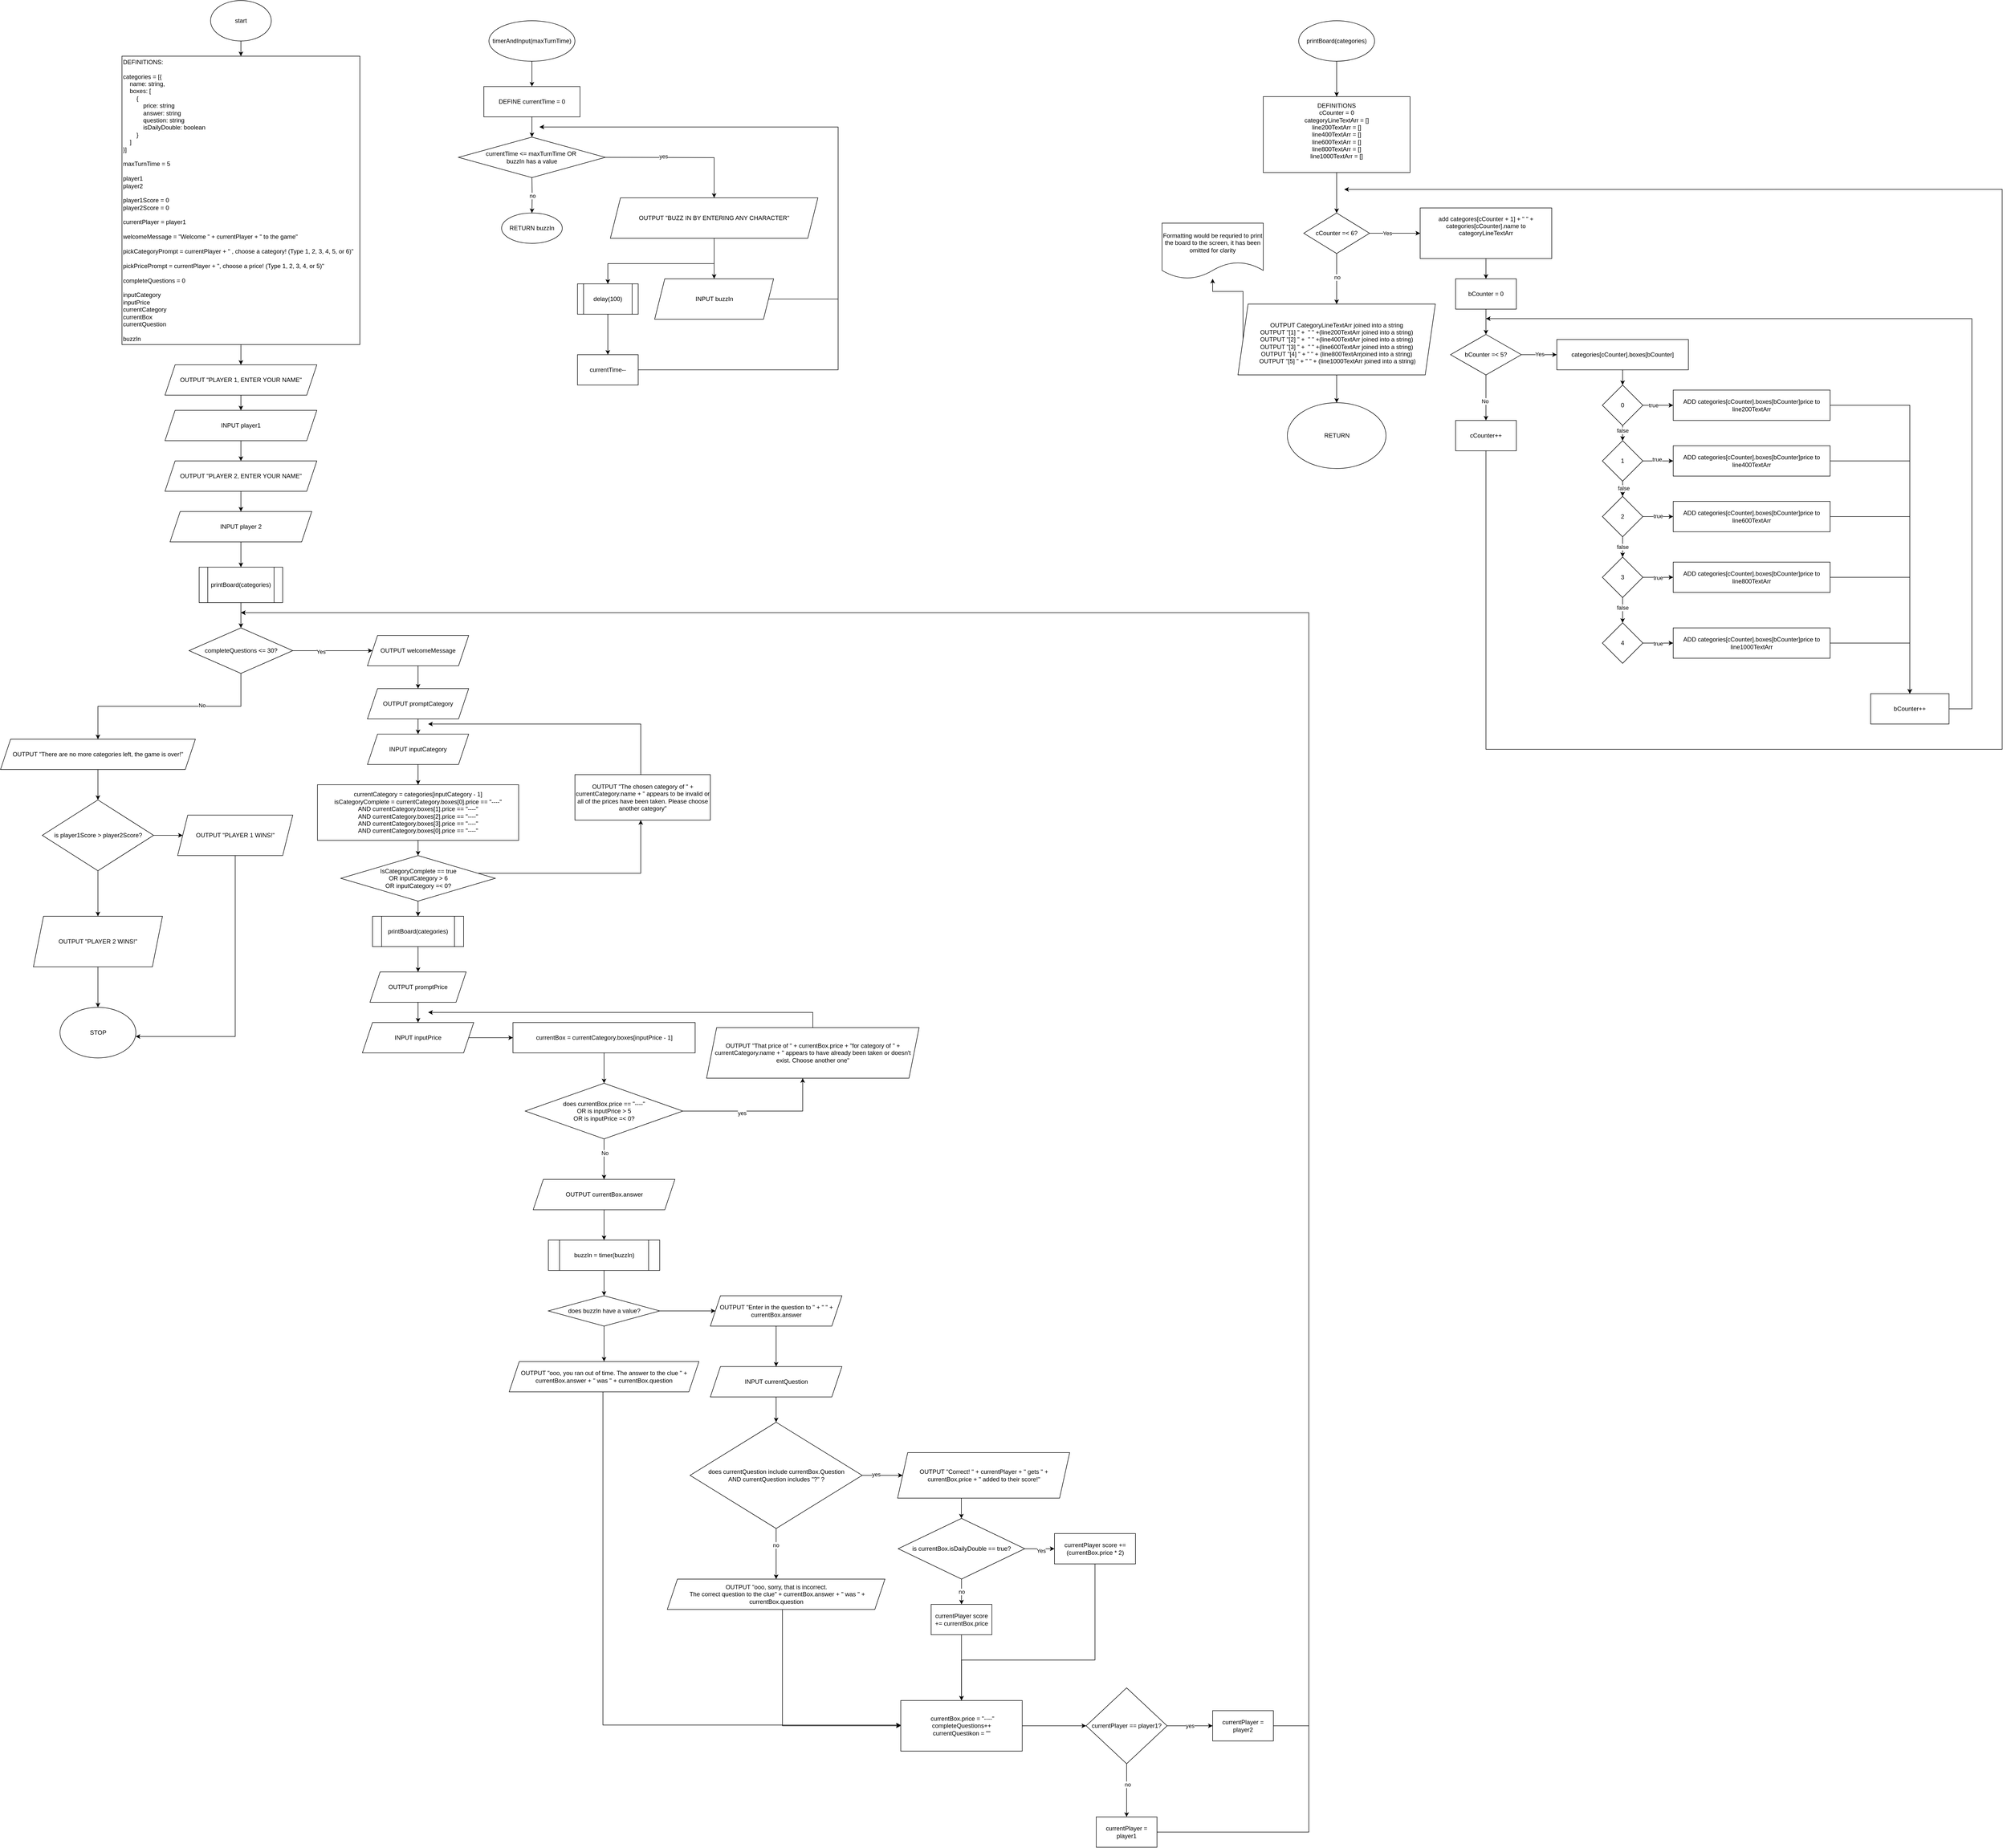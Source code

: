 <mxfile version="24.7.8">
  <diagram name="Page-1" id="vMIPszAgs4iVlVk5yPud">
    <mxGraphModel dx="5797" dy="2440" grid="1" gridSize="10" guides="1" tooltips="1" connect="1" arrows="1" fold="1" page="1" pageScale="1" pageWidth="850" pageHeight="1100" math="0" shadow="0">
      <root>
        <mxCell id="0" />
        <mxCell id="1" parent="0" />
        <mxCell id="jgyHC4hDY_FgKOEr4l8g-321" style="edgeStyle=orthogonalEdgeStyle;rounded=0;orthogonalLoop=1;jettySize=auto;html=1;entryX=0.5;entryY=0;entryDx=0;entryDy=0;" edge="1" parent="1" source="jgyHC4hDY_FgKOEr4l8g-2" target="jgyHC4hDY_FgKOEr4l8g-4">
          <mxGeometry relative="1" as="geometry" />
        </mxCell>
        <mxCell id="jgyHC4hDY_FgKOEr4l8g-2" value="start" style="ellipse;whiteSpace=wrap;html=1;" vertex="1" parent="1">
          <mxGeometry x="-680" y="10" width="120" height="80" as="geometry" />
        </mxCell>
        <mxCell id="jgyHC4hDY_FgKOEr4l8g-320" style="edgeStyle=orthogonalEdgeStyle;rounded=0;orthogonalLoop=1;jettySize=auto;html=1;" edge="1" parent="1" source="jgyHC4hDY_FgKOEr4l8g-4" target="jgyHC4hDY_FgKOEr4l8g-146">
          <mxGeometry relative="1" as="geometry" />
        </mxCell>
        <mxCell id="jgyHC4hDY_FgKOEr4l8g-4" value="&lt;div&gt;DEFINITIONS:&lt;/div&gt;&lt;div&gt;&lt;br&gt;&lt;/div&gt;&lt;div&gt;categories = [{&lt;/div&gt;&lt;div&gt;&amp;nbsp; &amp;nbsp; name: string,&lt;/div&gt;&lt;div&gt;&amp;nbsp; &amp;nbsp; boxes: [&lt;/div&gt;&lt;div&gt;&amp;nbsp; &amp;nbsp; &amp;nbsp; &amp;nbsp; {&lt;/div&gt;&lt;div&gt;&amp;nbsp; &amp;nbsp; &amp;nbsp; &amp;nbsp; &amp;nbsp; &amp;nbsp; price: string&lt;/div&gt;&lt;div&gt;&amp;nbsp; &amp;nbsp; &amp;nbsp; &amp;nbsp; &amp;nbsp; &amp;nbsp; answer: string&lt;/div&gt;&lt;div&gt;&amp;nbsp; &amp;nbsp; &amp;nbsp; &amp;nbsp; &amp;nbsp; &amp;nbsp; question: string&lt;/div&gt;&lt;div&gt;&lt;span style=&quot;white-space: pre;&quot;&gt;&#x9;&amp;nbsp;&lt;/span&gt;&amp;nbsp; &amp;nbsp;isDailyDouble: boolean&lt;br&gt;&lt;/div&gt;&lt;div&gt;&amp;nbsp; &amp;nbsp; &amp;nbsp; &amp;nbsp; }&lt;/div&gt;&lt;div&gt;&amp;nbsp; &amp;nbsp; ]&lt;/div&gt;&lt;div&gt;}]&lt;/div&gt;&lt;div&gt;&lt;br&gt;&lt;/div&gt;&lt;div&gt;maxTurnTime = 5&lt;/div&gt;&lt;div&gt;&lt;br&gt;&lt;/div&gt;&lt;div&gt;player1&lt;/div&gt;&lt;div&gt;player2&lt;/div&gt;&lt;div&gt;&lt;br&gt;&lt;/div&gt;&lt;div&gt;player1Score = 0&lt;/div&gt;&lt;div&gt;player2Score = 0&lt;/div&gt;&lt;div&gt;&lt;br&gt;&lt;/div&gt;&lt;div&gt;currentPlayer = player1&lt;/div&gt;&lt;div&gt;&lt;br&gt;&lt;/div&gt;&lt;div&gt;welcomeMessage = &quot;Welcome &quot; + currentPlayer + &quot; to the game&quot;&amp;nbsp;&amp;nbsp;&lt;/div&gt;&lt;div&gt;&lt;br&gt;&lt;/div&gt;&lt;div style=&quot;&quot;&gt;pickCategoryPrompt = currentPlayer + &quot; , choose a category! (Type 1, 2, 3, 4, 5, or 6)&quot;&lt;/div&gt;&lt;div style=&quot;&quot;&gt;&lt;br&gt;&lt;/div&gt;&lt;div style=&quot;&quot;&gt;pickPricePrompt = currentPlayer + &quot;, choose a price! (Type 1, 2, 3, 4, or 5)&quot;&lt;/div&gt;&lt;div style=&quot;&quot;&gt;&lt;br&gt;&lt;/div&gt;&lt;div style=&quot;&quot;&gt;completeQuestions = 0&lt;/div&gt;&lt;div style=&quot;&quot;&gt;&lt;br&gt;&lt;/div&gt;&lt;div style=&quot;&quot;&gt;inputCategory&lt;/div&gt;&lt;div style=&quot;&quot;&gt;inputPrice&lt;/div&gt;&lt;div style=&quot;&quot;&gt;currentCategory&lt;/div&gt;&lt;div style=&quot;&quot;&gt;currentBox&lt;/div&gt;&lt;div style=&quot;&quot;&gt;currentQuestion&lt;/div&gt;&lt;div style=&quot;&quot;&gt;&lt;br&gt;&lt;/div&gt;&lt;div style=&quot;&quot;&gt;buzzIn&lt;/div&gt;" style="whiteSpace=wrap;html=1;align=left;" vertex="1" parent="1">
          <mxGeometry x="-855" y="120" width="470" height="570" as="geometry" />
        </mxCell>
        <mxCell id="jgyHC4hDY_FgKOEr4l8g-6" value="printBoard(categories)" style="ellipse;whiteSpace=wrap;html=1;" vertex="1" parent="1">
          <mxGeometry x="1470" y="50" width="150" height="80" as="geometry" />
        </mxCell>
        <mxCell id="jgyHC4hDY_FgKOEr4l8g-157" style="edgeStyle=orthogonalEdgeStyle;rounded=0;orthogonalLoop=1;jettySize=auto;html=1;" edge="1" parent="1" source="jgyHC4hDY_FgKOEr4l8g-13" target="jgyHC4hDY_FgKOEr4l8g-156">
          <mxGeometry relative="1" as="geometry" />
        </mxCell>
        <mxCell id="jgyHC4hDY_FgKOEr4l8g-13" value="printBoard(categories)" style="shape=process;whiteSpace=wrap;html=1;backgroundOutline=1;" vertex="1" parent="1">
          <mxGeometry x="-702.5" y="1130" width="165" height="70" as="geometry" />
        </mxCell>
        <mxCell id="jgyHC4hDY_FgKOEr4l8g-14" value="" style="edgeStyle=orthogonalEdgeStyle;rounded=0;orthogonalLoop=1;jettySize=auto;html=1;" edge="1" parent="1" source="jgyHC4hDY_FgKOEr4l8g-153" target="jgyHC4hDY_FgKOEr4l8g-13">
          <mxGeometry relative="1" as="geometry" />
        </mxCell>
        <mxCell id="jgyHC4hDY_FgKOEr4l8g-42" value="&lt;div&gt;DEFINITIONS&lt;/div&gt;cCounter = 0&lt;div&gt;categoryLineTextArr = []&lt;/div&gt;&lt;div&gt;line200TextArr = []&lt;/div&gt;&lt;div&gt;line400TextArr = []&lt;/div&gt;&lt;div&gt;line600TextArr = []&lt;/div&gt;&lt;div&gt;line800TextArr = []&lt;/div&gt;&lt;div&gt;line1000TextArr = []&lt;/div&gt;&lt;div&gt;&lt;br&gt;&lt;/div&gt;" style="rounded=0;whiteSpace=wrap;html=1;" vertex="1" parent="1">
          <mxGeometry x="1400" y="200" width="290" height="150" as="geometry" />
        </mxCell>
        <mxCell id="jgyHC4hDY_FgKOEr4l8g-43" value="" style="edgeStyle=orthogonalEdgeStyle;rounded=0;orthogonalLoop=1;jettySize=auto;html=1;" edge="1" parent="1" source="jgyHC4hDY_FgKOEr4l8g-6" target="jgyHC4hDY_FgKOEr4l8g-42">
          <mxGeometry relative="1" as="geometry" />
        </mxCell>
        <mxCell id="jgyHC4hDY_FgKOEr4l8g-58" value="" style="edgeStyle=orthogonalEdgeStyle;rounded=0;orthogonalLoop=1;jettySize=auto;html=1;" edge="1" parent="1" source="jgyHC4hDY_FgKOEr4l8g-55" target="jgyHC4hDY_FgKOEr4l8g-57">
          <mxGeometry relative="1" as="geometry" />
        </mxCell>
        <mxCell id="jgyHC4hDY_FgKOEr4l8g-227" value="no" style="edgeLabel;html=1;align=center;verticalAlign=middle;resizable=0;points=[];" vertex="1" connectable="0" parent="jgyHC4hDY_FgKOEr4l8g-58">
          <mxGeometry x="-0.059" y="1" relative="1" as="geometry">
            <mxPoint as="offset" />
          </mxGeometry>
        </mxCell>
        <mxCell id="jgyHC4hDY_FgKOEr4l8g-60" value="" style="edgeStyle=orthogonalEdgeStyle;rounded=0;orthogonalLoop=1;jettySize=auto;html=1;" edge="1" parent="1" source="jgyHC4hDY_FgKOEr4l8g-55" target="jgyHC4hDY_FgKOEr4l8g-59">
          <mxGeometry relative="1" as="geometry" />
        </mxCell>
        <mxCell id="jgyHC4hDY_FgKOEr4l8g-64" value="Yes" style="edgeLabel;html=1;align=center;verticalAlign=middle;resizable=0;points=[];" vertex="1" connectable="0" parent="jgyHC4hDY_FgKOEr4l8g-60">
          <mxGeometry x="-0.526" y="1" relative="1" as="geometry">
            <mxPoint x="11" y="1" as="offset" />
          </mxGeometry>
        </mxCell>
        <mxCell id="jgyHC4hDY_FgKOEr4l8g-55" value="cCounter =&amp;lt; 6?" style="rhombus;whiteSpace=wrap;html=1;" vertex="1" parent="1">
          <mxGeometry x="1480" y="430" width="130" height="80" as="geometry" />
        </mxCell>
        <mxCell id="jgyHC4hDY_FgKOEr4l8g-56" value="" style="edgeStyle=orthogonalEdgeStyle;rounded=0;orthogonalLoop=1;jettySize=auto;html=1;" edge="1" parent="1" source="jgyHC4hDY_FgKOEr4l8g-42" target="jgyHC4hDY_FgKOEr4l8g-55">
          <mxGeometry relative="1" as="geometry" />
        </mxCell>
        <mxCell id="jgyHC4hDY_FgKOEr4l8g-299" style="edgeStyle=orthogonalEdgeStyle;rounded=0;orthogonalLoop=1;jettySize=auto;html=1;exitX=0;exitY=0.5;exitDx=0;exitDy=0;" edge="1" parent="1" source="jgyHC4hDY_FgKOEr4l8g-57" target="jgyHC4hDY_FgKOEr4l8g-298">
          <mxGeometry relative="1" as="geometry" />
        </mxCell>
        <mxCell id="jgyHC4hDY_FgKOEr4l8g-57" value="&lt;div&gt;&lt;br&gt;&lt;/div&gt;OUTPUT CategoryLineTextArr joined into a string&lt;div&gt;OUTPUT &quot;[1] &quot; +&amp;nbsp;&amp;nbsp;&lt;span style=&quot;background-color: initial;&quot;&gt;&quot; &quot; +&lt;/span&gt;&lt;span style=&quot;background-color: initial;&quot;&gt;(&lt;/span&gt;&lt;span style=&quot;background-color: initial;&quot;&gt;line200TextArr&amp;nbsp;&lt;/span&gt;&lt;span style=&quot;background-color: initial;&quot;&gt;joined into a string)&lt;/span&gt;&lt;/div&gt;&lt;div&gt;&lt;span style=&quot;background-color: initial;&quot;&gt;OUTPUT &quot;[2] &quot; +&amp;nbsp;&amp;nbsp;&lt;/span&gt;&lt;span style=&quot;background-color: initial;&quot;&gt;&quot; &quot; +&lt;/span&gt;&lt;span style=&quot;background-color: initial;&quot;&gt;(&lt;/span&gt;&lt;span style=&quot;background-color: initial;&quot;&gt;line400TextArr&amp;nbsp;&lt;/span&gt;&lt;span style=&quot;background-color: initial;&quot;&gt;joined into a string)&lt;/span&gt;&lt;/div&gt;&lt;div&gt;&lt;span style=&quot;background-color: initial;&quot;&gt;OUTPUT &quot;[3] &quot; +&amp;nbsp;&amp;nbsp;&lt;/span&gt;&lt;span style=&quot;background-color: initial;&quot;&gt;&quot; &quot; +&lt;/span&gt;&lt;span style=&quot;background-color: initial;&quot;&gt;(&lt;/span&gt;&lt;span style=&quot;background-color: initial;&quot;&gt;line600TextArr&amp;nbsp;&lt;/span&gt;&lt;span style=&quot;background-color: initial;&quot;&gt;joined into a string)&lt;/span&gt;&lt;/div&gt;&lt;div&gt;&lt;span style=&quot;background-color: initial;&quot;&gt;OUTPUT &quot;[4] &quot; +&amp;nbsp;&lt;/span&gt;&lt;span style=&quot;background-color: initial;&quot;&gt;&quot; &quot; +&lt;/span&gt;&lt;span style=&quot;background-color: initial;&quot;&gt;&amp;nbsp;(&lt;/span&gt;&lt;span style=&quot;background-color: initial;&quot;&gt;line800TextArr&lt;/span&gt;&lt;span style=&quot;background-color: initial;&quot;&gt;joined into a string)&lt;/span&gt;&lt;/div&gt;&lt;div&gt;&lt;span style=&quot;background-color: initial;&quot;&gt;&amp;nbsp;OUTPUT &quot;[5] &quot; + &quot; &quot; +&lt;/span&gt;&lt;span style=&quot;background-color: initial;&quot;&gt;&amp;nbsp;(line1000TextArr&amp;nbsp;&lt;/span&gt;&lt;span style=&quot;background-color: initial;&quot;&gt;joined into a string)&lt;/span&gt;&lt;/div&gt;" style="whiteSpace=wrap;html=1;shape=parallelogram;perimeter=parallelogramPerimeter;fixedSize=1;" vertex="1" parent="1">
          <mxGeometry x="1350" y="610" width="390" height="140" as="geometry" />
        </mxCell>
        <mxCell id="jgyHC4hDY_FgKOEr4l8g-59" value="add categores[cCounter + 1] + &quot; &quot; + categories[cCounter].name to categoryLineTextArr&lt;div&gt;&lt;br&gt;&lt;/div&gt;&lt;div&gt;&lt;br&gt;&lt;/div&gt;" style="whiteSpace=wrap;html=1;shape=label;fixedSize=1;rounded=0;" vertex="1" parent="1">
          <mxGeometry x="1710" y="420" width="260" height="100" as="geometry" />
        </mxCell>
        <mxCell id="jgyHC4hDY_FgKOEr4l8g-74" value="categories[cCounter].boxes[bCounter]" style="whiteSpace=wrap;html=1;rounded=0;" vertex="1" parent="1">
          <mxGeometry x="1980" y="680" width="260" height="60" as="geometry" />
        </mxCell>
        <mxCell id="jgyHC4hDY_FgKOEr4l8g-79" value="false" style="edgeStyle=orthogonalEdgeStyle;rounded=0;orthogonalLoop=1;jettySize=auto;html=1;" edge="1" parent="1" source="jgyHC4hDY_FgKOEr4l8g-76" target="jgyHC4hDY_FgKOEr4l8g-78">
          <mxGeometry x="0.2" relative="1" as="geometry">
            <mxPoint as="offset" />
          </mxGeometry>
        </mxCell>
        <mxCell id="jgyHC4hDY_FgKOEr4l8g-92" value="" style="edgeStyle=orthogonalEdgeStyle;rounded=0;orthogonalLoop=1;jettySize=auto;html=1;" edge="1" parent="1" source="jgyHC4hDY_FgKOEr4l8g-76" target="jgyHC4hDY_FgKOEr4l8g-91">
          <mxGeometry relative="1" as="geometry" />
        </mxCell>
        <mxCell id="jgyHC4hDY_FgKOEr4l8g-104" value="true" style="edgeLabel;html=1;align=center;verticalAlign=middle;resizable=0;points=[];" vertex="1" connectable="0" parent="jgyHC4hDY_FgKOEr4l8g-92">
          <mxGeometry x="-0.451" y="-2" relative="1" as="geometry">
            <mxPoint x="4" y="-2" as="offset" />
          </mxGeometry>
        </mxCell>
        <mxCell id="jgyHC4hDY_FgKOEr4l8g-76" value="0" style="rhombus;whiteSpace=wrap;html=1;rounded=0;" vertex="1" parent="1">
          <mxGeometry x="2070" y="770" width="80" height="80" as="geometry" />
        </mxCell>
        <mxCell id="jgyHC4hDY_FgKOEr4l8g-81" value="" style="edgeStyle=orthogonalEdgeStyle;rounded=0;orthogonalLoop=1;jettySize=auto;html=1;" edge="1" parent="1" source="jgyHC4hDY_FgKOEr4l8g-78" target="jgyHC4hDY_FgKOEr4l8g-80">
          <mxGeometry relative="1" as="geometry" />
        </mxCell>
        <mxCell id="jgyHC4hDY_FgKOEr4l8g-102" value="false" style="edgeLabel;html=1;align=center;verticalAlign=middle;resizable=0;points=[];" vertex="1" connectable="0" parent="jgyHC4hDY_FgKOEr4l8g-81">
          <mxGeometry x="0.042" y="-2" relative="1" as="geometry">
            <mxPoint as="offset" />
          </mxGeometry>
        </mxCell>
        <mxCell id="jgyHC4hDY_FgKOEr4l8g-97" style="edgeStyle=orthogonalEdgeStyle;rounded=0;orthogonalLoop=1;jettySize=auto;html=1;" edge="1" parent="1" source="jgyHC4hDY_FgKOEr4l8g-78">
          <mxGeometry relative="1" as="geometry">
            <mxPoint x="2210" y="920" as="targetPoint" />
          </mxGeometry>
        </mxCell>
        <mxCell id="jgyHC4hDY_FgKOEr4l8g-105" value="true" style="edgeLabel;html=1;align=center;verticalAlign=middle;resizable=0;points=[];" vertex="1" connectable="0" parent="jgyHC4hDY_FgKOEr4l8g-97">
          <mxGeometry x="-0.067" y="3" relative="1" as="geometry">
            <mxPoint as="offset" />
          </mxGeometry>
        </mxCell>
        <mxCell id="jgyHC4hDY_FgKOEr4l8g-78" value="1" style="rhombus;whiteSpace=wrap;html=1;rounded=0;" vertex="1" parent="1">
          <mxGeometry x="2070" y="880" width="80" height="80" as="geometry" />
        </mxCell>
        <mxCell id="jgyHC4hDY_FgKOEr4l8g-83" value="false" style="edgeStyle=orthogonalEdgeStyle;rounded=0;orthogonalLoop=1;jettySize=auto;html=1;entryX=0.5;entryY=0;entryDx=0;entryDy=0;" edge="1" parent="1" source="jgyHC4hDY_FgKOEr4l8g-80" target="jgyHC4hDY_FgKOEr4l8g-82">
          <mxGeometry relative="1" as="geometry">
            <mxPoint as="offset" />
          </mxGeometry>
        </mxCell>
        <mxCell id="jgyHC4hDY_FgKOEr4l8g-98" style="edgeStyle=orthogonalEdgeStyle;rounded=0;orthogonalLoop=1;jettySize=auto;html=1;" edge="1" parent="1" source="jgyHC4hDY_FgKOEr4l8g-80">
          <mxGeometry relative="1" as="geometry">
            <mxPoint x="2210" y="1030" as="targetPoint" />
          </mxGeometry>
        </mxCell>
        <mxCell id="jgyHC4hDY_FgKOEr4l8g-106" value="true" style="edgeLabel;html=1;align=center;verticalAlign=middle;resizable=0;points=[];" vertex="1" connectable="0" parent="jgyHC4hDY_FgKOEr4l8g-98">
          <mxGeometry x="0.014" y="2" relative="1" as="geometry">
            <mxPoint as="offset" />
          </mxGeometry>
        </mxCell>
        <mxCell id="jgyHC4hDY_FgKOEr4l8g-80" value="2" style="rhombus;whiteSpace=wrap;html=1;rounded=0;" vertex="1" parent="1">
          <mxGeometry x="2070" y="990" width="80" height="80" as="geometry" />
        </mxCell>
        <mxCell id="jgyHC4hDY_FgKOEr4l8g-85" value="" style="edgeStyle=orthogonalEdgeStyle;rounded=0;orthogonalLoop=1;jettySize=auto;html=1;entryX=0.5;entryY=0;entryDx=0;entryDy=0;" edge="1" parent="1" source="jgyHC4hDY_FgKOEr4l8g-82" target="jgyHC4hDY_FgKOEr4l8g-84">
          <mxGeometry relative="1" as="geometry">
            <mxPoint x="2110" y="1240" as="targetPoint" />
          </mxGeometry>
        </mxCell>
        <mxCell id="jgyHC4hDY_FgKOEr4l8g-103" value="false" style="edgeLabel;html=1;align=center;verticalAlign=middle;resizable=0;points=[];" vertex="1" connectable="0" parent="jgyHC4hDY_FgKOEr4l8g-85">
          <mxGeometry x="0.188" relative="1" as="geometry">
            <mxPoint y="-10" as="offset" />
          </mxGeometry>
        </mxCell>
        <mxCell id="jgyHC4hDY_FgKOEr4l8g-99" value="true" style="edgeStyle=orthogonalEdgeStyle;rounded=0;orthogonalLoop=1;jettySize=auto;html=1;" edge="1" parent="1" source="jgyHC4hDY_FgKOEr4l8g-82">
          <mxGeometry relative="1" as="geometry">
            <mxPoint x="2210" y="1150" as="targetPoint" />
          </mxGeometry>
        </mxCell>
        <mxCell id="jgyHC4hDY_FgKOEr4l8g-82" value="3" style="rhombus;whiteSpace=wrap;html=1;rounded=0;" vertex="1" parent="1">
          <mxGeometry x="2070" y="1110" width="80" height="80" as="geometry" />
        </mxCell>
        <mxCell id="jgyHC4hDY_FgKOEr4l8g-100" value="true" style="edgeStyle=orthogonalEdgeStyle;rounded=0;orthogonalLoop=1;jettySize=auto;html=1;exitX=1;exitY=0.5;exitDx=0;exitDy=0;" edge="1" parent="1" source="jgyHC4hDY_FgKOEr4l8g-84">
          <mxGeometry relative="1" as="geometry">
            <mxPoint x="2150" y="1280" as="sourcePoint" />
            <mxPoint x="2210" y="1280" as="targetPoint" />
          </mxGeometry>
        </mxCell>
        <mxCell id="jgyHC4hDY_FgKOEr4l8g-84" value="4" style="rhombus;whiteSpace=wrap;html=1;rounded=0;" vertex="1" parent="1">
          <mxGeometry x="2070" y="1240" width="80" height="80" as="geometry" />
        </mxCell>
        <mxCell id="jgyHC4hDY_FgKOEr4l8g-128" style="edgeStyle=orthogonalEdgeStyle;rounded=0;orthogonalLoop=1;jettySize=auto;html=1;" edge="1" parent="1" source="jgyHC4hDY_FgKOEr4l8g-91" target="jgyHC4hDY_FgKOEr4l8g-107">
          <mxGeometry relative="1" as="geometry" />
        </mxCell>
        <mxCell id="jgyHC4hDY_FgKOEr4l8g-91" value="ADD categories[cCounter].boxes[bCounter]price to line200TextArr" style="whiteSpace=wrap;html=1;rounded=0;" vertex="1" parent="1">
          <mxGeometry x="2210" y="780" width="310" height="60" as="geometry" />
        </mxCell>
        <mxCell id="jgyHC4hDY_FgKOEr4l8g-133" style="edgeStyle=orthogonalEdgeStyle;rounded=0;orthogonalLoop=1;jettySize=auto;html=1;" edge="1" parent="1" source="jgyHC4hDY_FgKOEr4l8g-107">
          <mxGeometry relative="1" as="geometry">
            <mxPoint x="1840" y="638.75" as="targetPoint" />
            <Array as="points">
              <mxPoint x="2800" y="1410" />
              <mxPoint x="2800" y="639" />
            </Array>
          </mxGeometry>
        </mxCell>
        <mxCell id="jgyHC4hDY_FgKOEr4l8g-107" value="bCounter++" style="rounded=0;whiteSpace=wrap;html=1;" vertex="1" parent="1">
          <mxGeometry x="2600" y="1380" width="155" height="60" as="geometry" />
        </mxCell>
        <mxCell id="jgyHC4hDY_FgKOEr4l8g-115" value="" style="edgeStyle=orthogonalEdgeStyle;rounded=0;orthogonalLoop=1;jettySize=auto;html=1;" edge="1" parent="1" source="jgyHC4hDY_FgKOEr4l8g-59" target="jgyHC4hDY_FgKOEr4l8g-116">
          <mxGeometry relative="1" as="geometry">
            <mxPoint x="1840" y="520" as="sourcePoint" />
            <mxPoint x="1840" y="620" as="targetPoint" />
          </mxGeometry>
        </mxCell>
        <mxCell id="jgyHC4hDY_FgKOEr4l8g-116" value="bCounter = 0" style="rounded=0;whiteSpace=wrap;html=1;" vertex="1" parent="1">
          <mxGeometry x="1780" y="560" width="120" height="60" as="geometry" />
        </mxCell>
        <mxCell id="jgyHC4hDY_FgKOEr4l8g-117" value="" style="edgeStyle=orthogonalEdgeStyle;rounded=0;orthogonalLoop=1;jettySize=auto;html=1;" edge="1" parent="1" source="jgyHC4hDY_FgKOEr4l8g-116" target="jgyHC4hDY_FgKOEr4l8g-118">
          <mxGeometry relative="1" as="geometry">
            <mxPoint x="1840" y="620" as="sourcePoint" />
            <mxPoint x="1840" y="700" as="targetPoint" />
          </mxGeometry>
        </mxCell>
        <mxCell id="jgyHC4hDY_FgKOEr4l8g-120" style="edgeStyle=orthogonalEdgeStyle;rounded=0;orthogonalLoop=1;jettySize=auto;html=1;entryX=0;entryY=0.5;entryDx=0;entryDy=0;" edge="1" parent="1" source="jgyHC4hDY_FgKOEr4l8g-118" target="jgyHC4hDY_FgKOEr4l8g-74">
          <mxGeometry relative="1" as="geometry" />
        </mxCell>
        <mxCell id="jgyHC4hDY_FgKOEr4l8g-121" value="Yes" style="edgeLabel;html=1;align=center;verticalAlign=middle;resizable=0;points=[];" vertex="1" connectable="0" parent="jgyHC4hDY_FgKOEr4l8g-120">
          <mxGeometry x="0.01" y="1" relative="1" as="geometry">
            <mxPoint as="offset" />
          </mxGeometry>
        </mxCell>
        <mxCell id="jgyHC4hDY_FgKOEr4l8g-135" value="" style="edgeStyle=orthogonalEdgeStyle;rounded=0;orthogonalLoop=1;jettySize=auto;html=1;" edge="1" parent="1" source="jgyHC4hDY_FgKOEr4l8g-118" target="jgyHC4hDY_FgKOEr4l8g-134">
          <mxGeometry relative="1" as="geometry" />
        </mxCell>
        <mxCell id="jgyHC4hDY_FgKOEr4l8g-138" value="No" style="edgeLabel;html=1;align=center;verticalAlign=middle;resizable=0;points=[];" vertex="1" connectable="0" parent="jgyHC4hDY_FgKOEr4l8g-135">
          <mxGeometry x="0.122" y="-2" relative="1" as="geometry">
            <mxPoint y="1" as="offset" />
          </mxGeometry>
        </mxCell>
        <mxCell id="jgyHC4hDY_FgKOEr4l8g-118" value="bCounter =&amp;lt; 5?" style="rhombus;whiteSpace=wrap;html=1;" vertex="1" parent="1">
          <mxGeometry x="1770" y="670" width="140" height="80" as="geometry" />
        </mxCell>
        <mxCell id="jgyHC4hDY_FgKOEr4l8g-122" style="edgeStyle=orthogonalEdgeStyle;rounded=0;orthogonalLoop=1;jettySize=auto;html=1;entryX=0.5;entryY=0;entryDx=0;entryDy=0;" edge="1" parent="1" source="jgyHC4hDY_FgKOEr4l8g-74" target="jgyHC4hDY_FgKOEr4l8g-76">
          <mxGeometry relative="1" as="geometry" />
        </mxCell>
        <mxCell id="jgyHC4hDY_FgKOEr4l8g-129" style="edgeStyle=orthogonalEdgeStyle;rounded=0;orthogonalLoop=1;jettySize=auto;html=1;" edge="1" parent="1" source="jgyHC4hDY_FgKOEr4l8g-123" target="jgyHC4hDY_FgKOEr4l8g-107">
          <mxGeometry relative="1" as="geometry" />
        </mxCell>
        <mxCell id="jgyHC4hDY_FgKOEr4l8g-123" value="ADD categories[cCounter].boxes[bCounter]price to line400TextArr" style="whiteSpace=wrap;html=1;rounded=0;" vertex="1" parent="1">
          <mxGeometry x="2210" y="890" width="310" height="60" as="geometry" />
        </mxCell>
        <mxCell id="jgyHC4hDY_FgKOEr4l8g-130" style="edgeStyle=orthogonalEdgeStyle;rounded=0;orthogonalLoop=1;jettySize=auto;html=1;" edge="1" parent="1" source="jgyHC4hDY_FgKOEr4l8g-124" target="jgyHC4hDY_FgKOEr4l8g-107">
          <mxGeometry relative="1" as="geometry" />
        </mxCell>
        <mxCell id="jgyHC4hDY_FgKOEr4l8g-124" value="ADD categories[cCounter].boxes[bCounter]price to line600TextArr" style="whiteSpace=wrap;html=1;rounded=0;" vertex="1" parent="1">
          <mxGeometry x="2210" y="1000" width="310" height="60" as="geometry" />
        </mxCell>
        <mxCell id="jgyHC4hDY_FgKOEr4l8g-131" style="edgeStyle=orthogonalEdgeStyle;rounded=0;orthogonalLoop=1;jettySize=auto;html=1;" edge="1" parent="1" source="jgyHC4hDY_FgKOEr4l8g-125" target="jgyHC4hDY_FgKOEr4l8g-107">
          <mxGeometry relative="1" as="geometry" />
        </mxCell>
        <mxCell id="jgyHC4hDY_FgKOEr4l8g-125" value="ADD categories[cCounter].boxes[bCounter]price to line800TextArr" style="whiteSpace=wrap;html=1;rounded=0;" vertex="1" parent="1">
          <mxGeometry x="2210" y="1120" width="310" height="60" as="geometry" />
        </mxCell>
        <mxCell id="jgyHC4hDY_FgKOEr4l8g-132" style="edgeStyle=orthogonalEdgeStyle;rounded=0;orthogonalLoop=1;jettySize=auto;html=1;" edge="1" parent="1" source="jgyHC4hDY_FgKOEr4l8g-126" target="jgyHC4hDY_FgKOEr4l8g-107">
          <mxGeometry relative="1" as="geometry" />
        </mxCell>
        <mxCell id="jgyHC4hDY_FgKOEr4l8g-126" value="ADD categories[cCounter].boxes[bCounter]price to line1000TextArr" style="whiteSpace=wrap;html=1;rounded=0;" vertex="1" parent="1">
          <mxGeometry x="2210" y="1250" width="310" height="60" as="geometry" />
        </mxCell>
        <mxCell id="jgyHC4hDY_FgKOEr4l8g-136" style="edgeStyle=orthogonalEdgeStyle;rounded=0;orthogonalLoop=1;jettySize=auto;html=1;" edge="1" parent="1" source="jgyHC4hDY_FgKOEr4l8g-134">
          <mxGeometry relative="1" as="geometry">
            <mxPoint x="1560" y="383.333" as="targetPoint" />
            <Array as="points">
              <mxPoint x="1840" y="1490" />
              <mxPoint x="2860" y="1490" />
              <mxPoint x="2860" y="383" />
            </Array>
          </mxGeometry>
        </mxCell>
        <mxCell id="jgyHC4hDY_FgKOEr4l8g-134" value="cCounter++" style="whiteSpace=wrap;html=1;" vertex="1" parent="1">
          <mxGeometry x="1780" y="840" width="120" height="60" as="geometry" />
        </mxCell>
        <mxCell id="jgyHC4hDY_FgKOEr4l8g-139" value="RETURN" style="ellipse;whiteSpace=wrap;html=1;" vertex="1" parent="1">
          <mxGeometry x="1447.5" y="805" width="195" height="130" as="geometry" />
        </mxCell>
        <mxCell id="jgyHC4hDY_FgKOEr4l8g-140" value="" style="edgeStyle=orthogonalEdgeStyle;rounded=0;orthogonalLoop=1;jettySize=auto;html=1;" edge="1" parent="1" source="jgyHC4hDY_FgKOEr4l8g-57" target="jgyHC4hDY_FgKOEr4l8g-139">
          <mxGeometry relative="1" as="geometry" />
        </mxCell>
        <mxCell id="jgyHC4hDY_FgKOEr4l8g-146" value="OUTPUT &quot;PLAYER 1, ENTER YOUR NAME&quot;" style="shape=parallelogram;perimeter=parallelogramPerimeter;whiteSpace=wrap;html=1;fixedSize=1;" vertex="1" parent="1">
          <mxGeometry x="-770" y="730" width="300" height="60" as="geometry" />
        </mxCell>
        <mxCell id="jgyHC4hDY_FgKOEr4l8g-147" value="" style="edgeStyle=orthogonalEdgeStyle;rounded=0;orthogonalLoop=1;jettySize=auto;html=1;" edge="1" parent="1" source="jgyHC4hDY_FgKOEr4l8g-146" target="jgyHC4hDY_FgKOEr4l8g-148">
          <mxGeometry relative="1" as="geometry">
            <mxPoint x="-620" y="760" as="sourcePoint" />
            <mxPoint x="-620" y="890" as="targetPoint" />
          </mxGeometry>
        </mxCell>
        <mxCell id="jgyHC4hDY_FgKOEr4l8g-148" value="INPUT player1" style="shape=parallelogram;perimeter=parallelogramPerimeter;whiteSpace=wrap;html=1;fixedSize=1;" vertex="1" parent="1">
          <mxGeometry x="-770" y="820" width="300" height="60" as="geometry" />
        </mxCell>
        <mxCell id="jgyHC4hDY_FgKOEr4l8g-152" value="" style="edgeStyle=orthogonalEdgeStyle;rounded=0;orthogonalLoop=1;jettySize=auto;html=1;" edge="1" parent="1" source="jgyHC4hDY_FgKOEr4l8g-155" target="jgyHC4hDY_FgKOEr4l8g-153">
          <mxGeometry relative="1" as="geometry">
            <mxPoint x="-620" y="900" as="sourcePoint" />
            <mxPoint x="-620" y="1160" as="targetPoint" />
          </mxGeometry>
        </mxCell>
        <mxCell id="jgyHC4hDY_FgKOEr4l8g-153" value="INPUT player 2" style="shape=parallelogram;perimeter=parallelogramPerimeter;whiteSpace=wrap;html=1;fixedSize=1;" vertex="1" parent="1">
          <mxGeometry x="-760" y="1020" width="280" height="60" as="geometry" />
        </mxCell>
        <mxCell id="jgyHC4hDY_FgKOEr4l8g-154" value="" style="edgeStyle=orthogonalEdgeStyle;rounded=0;orthogonalLoop=1;jettySize=auto;html=1;" edge="1" parent="1" source="jgyHC4hDY_FgKOEr4l8g-148" target="jgyHC4hDY_FgKOEr4l8g-155">
          <mxGeometry relative="1" as="geometry">
            <mxPoint x="-620" y="900" as="sourcePoint" />
            <mxPoint x="-620" y="1020" as="targetPoint" />
          </mxGeometry>
        </mxCell>
        <mxCell id="jgyHC4hDY_FgKOEr4l8g-155" value="OUTPUT &quot;PLAYER 2, ENTER YOUR NAME&quot;" style="shape=parallelogram;perimeter=parallelogramPerimeter;whiteSpace=wrap;html=1;fixedSize=1;" vertex="1" parent="1">
          <mxGeometry x="-770" y="920" width="300" height="60" as="geometry" />
        </mxCell>
        <mxCell id="jgyHC4hDY_FgKOEr4l8g-159" value="" style="edgeStyle=orthogonalEdgeStyle;rounded=0;orthogonalLoop=1;jettySize=auto;html=1;" edge="1" parent="1" source="jgyHC4hDY_FgKOEr4l8g-156" target="jgyHC4hDY_FgKOEr4l8g-158">
          <mxGeometry relative="1" as="geometry" />
        </mxCell>
        <mxCell id="jgyHC4hDY_FgKOEr4l8g-160" value="Yes" style="edgeLabel;html=1;align=center;verticalAlign=middle;resizable=0;points=[];" vertex="1" connectable="0" parent="jgyHC4hDY_FgKOEr4l8g-159">
          <mxGeometry x="-0.304" y="-2" relative="1" as="geometry">
            <mxPoint as="offset" />
          </mxGeometry>
        </mxCell>
        <mxCell id="jgyHC4hDY_FgKOEr4l8g-162" value="" style="edgeStyle=orthogonalEdgeStyle;rounded=0;orthogonalLoop=1;jettySize=auto;html=1;" edge="1" parent="1" source="jgyHC4hDY_FgKOEr4l8g-156" target="jgyHC4hDY_FgKOEr4l8g-161">
          <mxGeometry relative="1" as="geometry" />
        </mxCell>
        <mxCell id="jgyHC4hDY_FgKOEr4l8g-163" value="No" style="edgeLabel;html=1;align=center;verticalAlign=middle;resizable=0;points=[];" vertex="1" connectable="0" parent="jgyHC4hDY_FgKOEr4l8g-162">
          <mxGeometry x="-0.309" y="-2" relative="1" as="geometry">
            <mxPoint as="offset" />
          </mxGeometry>
        </mxCell>
        <mxCell id="jgyHC4hDY_FgKOEr4l8g-156" value="completeQuestions &amp;lt;= 30?" style="rhombus;whiteSpace=wrap;html=1;" vertex="1" parent="1">
          <mxGeometry x="-722.5" y="1250" width="205" height="90" as="geometry" />
        </mxCell>
        <mxCell id="jgyHC4hDY_FgKOEr4l8g-165" value="" style="edgeStyle=orthogonalEdgeStyle;rounded=0;orthogonalLoop=1;jettySize=auto;html=1;" edge="1" parent="1" source="jgyHC4hDY_FgKOEr4l8g-158" target="jgyHC4hDY_FgKOEr4l8g-164">
          <mxGeometry relative="1" as="geometry" />
        </mxCell>
        <mxCell id="jgyHC4hDY_FgKOEr4l8g-158" value="OUTPUT welcomeMessage" style="whiteSpace=wrap;html=1;shape=parallelogram;perimeter=parallelogramPerimeter;fixedSize=1;" vertex="1" parent="1">
          <mxGeometry x="-370" y="1265" width="200" height="60" as="geometry" />
        </mxCell>
        <mxCell id="jgyHC4hDY_FgKOEr4l8g-161" value="OUTPUT &quot;There are no more categories left, the game is over!&quot;" style="whiteSpace=wrap;html=1;shape=parallelogram;perimeter=parallelogramPerimeter;fixedSize=1;" vertex="1" parent="1">
          <mxGeometry x="-1095" y="1470" width="385" height="60" as="geometry" />
        </mxCell>
        <mxCell id="jgyHC4hDY_FgKOEr4l8g-164" value="OUTPUT promptCategory" style="whiteSpace=wrap;html=1;shape=parallelogram;perimeter=parallelogramPerimeter;fixedSize=1;" vertex="1" parent="1">
          <mxGeometry x="-370" y="1370" width="200" height="60" as="geometry" />
        </mxCell>
        <mxCell id="jgyHC4hDY_FgKOEr4l8g-166" value="printBoard(categories)" style="shape=process;whiteSpace=wrap;html=1;backgroundOutline=1;" vertex="1" parent="1">
          <mxGeometry x="-360" y="1820" width="180" height="60" as="geometry" />
        </mxCell>
        <mxCell id="jgyHC4hDY_FgKOEr4l8g-168" value="OUTPUT promptPrice" style="shape=parallelogram;perimeter=parallelogramPerimeter;whiteSpace=wrap;html=1;fixedSize=1;" vertex="1" parent="1">
          <mxGeometry x="-365" y="1930" width="190" height="60" as="geometry" />
        </mxCell>
        <mxCell id="jgyHC4hDY_FgKOEr4l8g-169" value="" style="edgeStyle=orthogonalEdgeStyle;rounded=0;orthogonalLoop=1;jettySize=auto;html=1;" edge="1" parent="1" source="jgyHC4hDY_FgKOEr4l8g-166" target="jgyHC4hDY_FgKOEr4l8g-168">
          <mxGeometry relative="1" as="geometry" />
        </mxCell>
        <mxCell id="jgyHC4hDY_FgKOEr4l8g-171" value="" style="edgeStyle=orthogonalEdgeStyle;rounded=0;orthogonalLoop=1;jettySize=auto;html=1;" edge="1" parent="1" source="jgyHC4hDY_FgKOEr4l8g-164" target="jgyHC4hDY_FgKOEr4l8g-172">
          <mxGeometry relative="1" as="geometry">
            <mxPoint x="-280" y="1435" as="sourcePoint" />
            <mxPoint x="-280" y="1580" as="targetPoint" />
          </mxGeometry>
        </mxCell>
        <mxCell id="jgyHC4hDY_FgKOEr4l8g-172" value="INPUT inputCategory" style="shape=parallelogram;perimeter=parallelogramPerimeter;whiteSpace=wrap;html=1;fixedSize=1;" vertex="1" parent="1">
          <mxGeometry x="-370" y="1460" width="200" height="60" as="geometry" />
        </mxCell>
        <mxCell id="jgyHC4hDY_FgKOEr4l8g-178" value="" style="edgeStyle=orthogonalEdgeStyle;rounded=0;orthogonalLoop=1;jettySize=auto;html=1;" edge="1" parent="1" source="jgyHC4hDY_FgKOEr4l8g-173" target="jgyHC4hDY_FgKOEr4l8g-177">
          <mxGeometry relative="1" as="geometry" />
        </mxCell>
        <mxCell id="jgyHC4hDY_FgKOEr4l8g-173" value="INPUT inputPrice" style="shape=parallelogram;perimeter=parallelogramPerimeter;whiteSpace=wrap;html=1;fixedSize=1;" vertex="1" parent="1">
          <mxGeometry x="-380" y="2030" width="220" height="60" as="geometry" />
        </mxCell>
        <mxCell id="jgyHC4hDY_FgKOEr4l8g-174" value="" style="edgeStyle=orthogonalEdgeStyle;rounded=0;orthogonalLoop=1;jettySize=auto;html=1;" edge="1" parent="1" source="jgyHC4hDY_FgKOEr4l8g-168" target="jgyHC4hDY_FgKOEr4l8g-173">
          <mxGeometry relative="1" as="geometry" />
        </mxCell>
        <mxCell id="jgyHC4hDY_FgKOEr4l8g-177" value="currentBox = currentCategory.boxes[inputPrice - 1]" style="whiteSpace=wrap;html=1;" vertex="1" parent="1">
          <mxGeometry x="-82.5" y="2030" width="360" height="60" as="geometry" />
        </mxCell>
        <mxCell id="jgyHC4hDY_FgKOEr4l8g-191" value="timerAndInput(maxTurnTime)" style="ellipse;whiteSpace=wrap;html=1;" vertex="1" parent="1">
          <mxGeometry x="-130" y="50" width="170" height="80" as="geometry" />
        </mxCell>
        <mxCell id="jgyHC4hDY_FgKOEr4l8g-198" value="OUTPUT currentBox.answer" style="shape=parallelogram;perimeter=parallelogramPerimeter;whiteSpace=wrap;html=1;fixedSize=1;" vertex="1" parent="1">
          <mxGeometry x="-42.5" y="2340" width="280" height="60" as="geometry" />
        </mxCell>
        <mxCell id="jgyHC4hDY_FgKOEr4l8g-202" value="" style="edgeStyle=orthogonalEdgeStyle;rounded=0;orthogonalLoop=1;jettySize=auto;html=1;" edge="1" parent="1" source="jgyHC4hDY_FgKOEr4l8g-215">
          <mxGeometry relative="1" as="geometry">
            <mxPoint x="-45" y="280" as="targetPoint" />
          </mxGeometry>
        </mxCell>
        <mxCell id="jgyHC4hDY_FgKOEr4l8g-208" value="no" style="edgeStyle=orthogonalEdgeStyle;rounded=0;orthogonalLoop=1;jettySize=auto;html=1;" edge="1" parent="1" target="jgyHC4hDY_FgKOEr4l8g-207">
          <mxGeometry relative="1" as="geometry">
            <mxPoint x="-45" y="360.0" as="sourcePoint" />
          </mxGeometry>
        </mxCell>
        <mxCell id="jgyHC4hDY_FgKOEr4l8g-204" value="currentTime &amp;lt;= maxTurnTime OR&amp;nbsp;&lt;div&gt;buzzIn has a value&lt;/div&gt;" style="rhombus;whiteSpace=wrap;html=1;" vertex="1" parent="1">
          <mxGeometry x="-190" y="280" width="290" height="80" as="geometry" />
        </mxCell>
        <mxCell id="jgyHC4hDY_FgKOEr4l8g-207" value="RETURN buzzIn" style="whiteSpace=wrap;html=1;shape=ellipse;perimeter=ellipsePerimeter;" vertex="1" parent="1">
          <mxGeometry x="-105" y="430" width="120" height="60" as="geometry" />
        </mxCell>
        <mxCell id="jgyHC4hDY_FgKOEr4l8g-214" value="" style="edgeStyle=orthogonalEdgeStyle;rounded=0;orthogonalLoop=1;jettySize=auto;html=1;" edge="1" parent="1" source="jgyHC4hDY_FgKOEr4l8g-191" target="jgyHC4hDY_FgKOEr4l8g-215">
          <mxGeometry relative="1" as="geometry">
            <mxPoint x="-45" y="130" as="sourcePoint" />
            <mxPoint x="-45" y="250" as="targetPoint" />
          </mxGeometry>
        </mxCell>
        <mxCell id="jgyHC4hDY_FgKOEr4l8g-215" value="DEFINE currentTime = 0" style="rounded=0;whiteSpace=wrap;html=1;" vertex="1" parent="1">
          <mxGeometry x="-140" y="180" width="190" height="60" as="geometry" />
        </mxCell>
        <mxCell id="jgyHC4hDY_FgKOEr4l8g-220" value="" style="edgeStyle=orthogonalEdgeStyle;rounded=0;orthogonalLoop=1;jettySize=auto;html=1;entryX=0.5;entryY=0;entryDx=0;entryDy=0;" edge="1" parent="1" target="jgyHC4hDY_FgKOEr4l8g-221">
          <mxGeometry relative="1" as="geometry">
            <mxPoint x="100" y="320" as="sourcePoint" />
            <mxPoint x="165" y="320" as="targetPoint" />
          </mxGeometry>
        </mxCell>
        <mxCell id="jgyHC4hDY_FgKOEr4l8g-226" value="yes" style="edgeLabel;html=1;align=center;verticalAlign=middle;resizable=0;points=[];" vertex="1" connectable="0" parent="jgyHC4hDY_FgKOEr4l8g-220">
          <mxGeometry x="-0.219" y="3" relative="1" as="geometry">
            <mxPoint as="offset" />
          </mxGeometry>
        </mxCell>
        <mxCell id="jgyHC4hDY_FgKOEr4l8g-229" style="edgeStyle=orthogonalEdgeStyle;rounded=0;orthogonalLoop=1;jettySize=auto;html=1;exitX=0.5;exitY=1;exitDx=0;exitDy=0;entryX=0.5;entryY=0;entryDx=0;entryDy=0;" edge="1" parent="1" source="jgyHC4hDY_FgKOEr4l8g-221" target="jgyHC4hDY_FgKOEr4l8g-228">
          <mxGeometry relative="1" as="geometry">
            <Array as="points">
              <mxPoint x="315" y="530" />
              <mxPoint x="105" y="530" />
            </Array>
          </mxGeometry>
        </mxCell>
        <mxCell id="jgyHC4hDY_FgKOEr4l8g-221" value="OUTPUT &quot;BUZZ IN BY ENTERING ANY CHARACTER&quot;" style="shape=parallelogram;perimeter=parallelogramPerimeter;whiteSpace=wrap;html=1;fixedSize=1;" vertex="1" parent="1">
          <mxGeometry x="110" y="400" width="410" height="80" as="geometry" />
        </mxCell>
        <mxCell id="jgyHC4hDY_FgKOEr4l8g-230" style="edgeStyle=orthogonalEdgeStyle;rounded=0;orthogonalLoop=1;jettySize=auto;html=1;" edge="1" parent="1" source="jgyHC4hDY_FgKOEr4l8g-224">
          <mxGeometry relative="1" as="geometry">
            <mxPoint x="-30" y="260" as="targetPoint" />
            <Array as="points">
              <mxPoint x="560" y="600" />
              <mxPoint x="560" y="260" />
            </Array>
          </mxGeometry>
        </mxCell>
        <mxCell id="jgyHC4hDY_FgKOEr4l8g-224" value="INPUT buzzIn" style="shape=parallelogram;perimeter=parallelogramPerimeter;whiteSpace=wrap;html=1;fixedSize=1;" vertex="1" parent="1">
          <mxGeometry x="197.5" y="560" width="235" height="80" as="geometry" />
        </mxCell>
        <mxCell id="jgyHC4hDY_FgKOEr4l8g-225" value="" style="edgeStyle=orthogonalEdgeStyle;rounded=0;orthogonalLoop=1;jettySize=auto;html=1;exitX=0.5;exitY=1;exitDx=0;exitDy=0;" edge="1" parent="1" source="jgyHC4hDY_FgKOEr4l8g-221" target="jgyHC4hDY_FgKOEr4l8g-224">
          <mxGeometry relative="1" as="geometry">
            <mxPoint x="315" y="490" as="sourcePoint" />
          </mxGeometry>
        </mxCell>
        <mxCell id="jgyHC4hDY_FgKOEr4l8g-232" value="" style="edgeStyle=orthogonalEdgeStyle;rounded=0;orthogonalLoop=1;jettySize=auto;html=1;" edge="1" parent="1" source="jgyHC4hDY_FgKOEr4l8g-228" target="jgyHC4hDY_FgKOEr4l8g-231">
          <mxGeometry relative="1" as="geometry" />
        </mxCell>
        <mxCell id="jgyHC4hDY_FgKOEr4l8g-228" value="delay(100)" style="shape=process;whiteSpace=wrap;html=1;backgroundOutline=1;" vertex="1" parent="1">
          <mxGeometry x="45" y="570" width="120" height="60" as="geometry" />
        </mxCell>
        <mxCell id="jgyHC4hDY_FgKOEr4l8g-233" style="edgeStyle=orthogonalEdgeStyle;rounded=0;orthogonalLoop=1;jettySize=auto;html=1;" edge="1" parent="1" source="jgyHC4hDY_FgKOEr4l8g-231">
          <mxGeometry relative="1" as="geometry">
            <mxPoint x="-30" y="260.0" as="targetPoint" />
            <Array as="points">
              <mxPoint x="560" y="740" />
              <mxPoint x="560" y="260" />
            </Array>
          </mxGeometry>
        </mxCell>
        <mxCell id="jgyHC4hDY_FgKOEr4l8g-231" value="currentTime--" style="whiteSpace=wrap;html=1;" vertex="1" parent="1">
          <mxGeometry x="45" y="710" width="120" height="60" as="geometry" />
        </mxCell>
        <mxCell id="jgyHC4hDY_FgKOEr4l8g-234" value="buzzIn = timer(buzzIn)" style="shape=process;whiteSpace=wrap;html=1;backgroundOutline=1;" vertex="1" parent="1">
          <mxGeometry x="-12.5" y="2460" width="220" height="60" as="geometry" />
        </mxCell>
        <mxCell id="jgyHC4hDY_FgKOEr4l8g-235" value="" style="edgeStyle=orthogonalEdgeStyle;rounded=0;orthogonalLoop=1;jettySize=auto;html=1;" edge="1" parent="1" source="jgyHC4hDY_FgKOEr4l8g-198" target="jgyHC4hDY_FgKOEr4l8g-234">
          <mxGeometry relative="1" as="geometry" />
        </mxCell>
        <mxCell id="jgyHC4hDY_FgKOEr4l8g-236" value="does buzzIn have a value?" style="rhombus;whiteSpace=wrap;html=1;" vertex="1" parent="1">
          <mxGeometry x="-12.5" y="2570" width="220" height="60" as="geometry" />
        </mxCell>
        <mxCell id="jgyHC4hDY_FgKOEr4l8g-237" value="" style="edgeStyle=orthogonalEdgeStyle;rounded=0;orthogonalLoop=1;jettySize=auto;html=1;" edge="1" parent="1" source="jgyHC4hDY_FgKOEr4l8g-234" target="jgyHC4hDY_FgKOEr4l8g-236">
          <mxGeometry relative="1" as="geometry" />
        </mxCell>
        <mxCell id="jgyHC4hDY_FgKOEr4l8g-241" value="" style="edgeStyle=orthogonalEdgeStyle;rounded=0;orthogonalLoop=1;jettySize=auto;html=1;" edge="1" parent="1" source="jgyHC4hDY_FgKOEr4l8g-238" target="jgyHC4hDY_FgKOEr4l8g-240">
          <mxGeometry relative="1" as="geometry" />
        </mxCell>
        <mxCell id="jgyHC4hDY_FgKOEr4l8g-238" value="OUTPUT &quot;Enter in the question to &quot; + &quot; &quot; + currentBox.answer" style="shape=parallelogram;perimeter=parallelogramPerimeter;whiteSpace=wrap;html=1;fixedSize=1;" vertex="1" parent="1">
          <mxGeometry x="307.5" y="2570" width="260" height="60" as="geometry" />
        </mxCell>
        <mxCell id="jgyHC4hDY_FgKOEr4l8g-239" value="" style="edgeStyle=orthogonalEdgeStyle;rounded=0;orthogonalLoop=1;jettySize=auto;html=1;" edge="1" parent="1" source="jgyHC4hDY_FgKOEr4l8g-236" target="jgyHC4hDY_FgKOEr4l8g-238">
          <mxGeometry relative="1" as="geometry" />
        </mxCell>
        <mxCell id="jgyHC4hDY_FgKOEr4l8g-244" value="" style="edgeStyle=orthogonalEdgeStyle;rounded=0;orthogonalLoop=1;jettySize=auto;html=1;" edge="1" parent="1" source="jgyHC4hDY_FgKOEr4l8g-240" target="jgyHC4hDY_FgKOEr4l8g-243">
          <mxGeometry relative="1" as="geometry" />
        </mxCell>
        <mxCell id="jgyHC4hDY_FgKOEr4l8g-240" value="INPUT currentQuestion" style="shape=parallelogram;perimeter=parallelogramPerimeter;whiteSpace=wrap;html=1;fixedSize=1;" vertex="1" parent="1">
          <mxGeometry x="307.5" y="2710" width="260" height="60" as="geometry" />
        </mxCell>
        <mxCell id="jgyHC4hDY_FgKOEr4l8g-249" value="" style="edgeStyle=orthogonalEdgeStyle;rounded=0;orthogonalLoop=1;jettySize=auto;html=1;" edge="1" parent="1" source="jgyHC4hDY_FgKOEr4l8g-243" target="jgyHC4hDY_FgKOEr4l8g-248">
          <mxGeometry relative="1" as="geometry" />
        </mxCell>
        <mxCell id="jgyHC4hDY_FgKOEr4l8g-251" value="no" style="edgeLabel;html=1;align=center;verticalAlign=middle;resizable=0;points=[];" vertex="1" connectable="0" parent="jgyHC4hDY_FgKOEr4l8g-249">
          <mxGeometry x="-0.355" y="-1" relative="1" as="geometry">
            <mxPoint as="offset" />
          </mxGeometry>
        </mxCell>
        <mxCell id="jgyHC4hDY_FgKOEr4l8g-243" value="does currentQuestion include currentBox.Question&lt;div&gt;AND currentQuestion includes &quot;?&quot; ?&lt;/div&gt;" style="rhombus;whiteSpace=wrap;html=1;" vertex="1" parent="1">
          <mxGeometry x="267.5" y="2820" width="340" height="210" as="geometry" />
        </mxCell>
        <mxCell id="jgyHC4hDY_FgKOEr4l8g-279" value="" style="edgeStyle=orthogonalEdgeStyle;rounded=0;orthogonalLoop=1;jettySize=auto;html=1;" edge="1" parent="1" source="jgyHC4hDY_FgKOEr4l8g-245" target="jgyHC4hDY_FgKOEr4l8g-278">
          <mxGeometry relative="1" as="geometry">
            <Array as="points">
              <mxPoint x="803.5" y="2990" />
              <mxPoint x="803.5" y="2990" />
            </Array>
          </mxGeometry>
        </mxCell>
        <mxCell id="jgyHC4hDY_FgKOEr4l8g-245" value="OUTPUT &quot;Correct! &quot; + currentPlayer + &quot; gets &quot; + currentBox.price + &quot; added to their score!&quot;" style="shape=parallelogram;perimeter=parallelogramPerimeter;whiteSpace=wrap;html=1;fixedSize=1;" vertex="1" parent="1">
          <mxGeometry x="677.5" y="2880" width="340" height="90" as="geometry" />
        </mxCell>
        <mxCell id="jgyHC4hDY_FgKOEr4l8g-246" value="" style="edgeStyle=orthogonalEdgeStyle;rounded=0;orthogonalLoop=1;jettySize=auto;html=1;" edge="1" parent="1" source="jgyHC4hDY_FgKOEr4l8g-243" target="jgyHC4hDY_FgKOEr4l8g-245">
          <mxGeometry relative="1" as="geometry" />
        </mxCell>
        <mxCell id="jgyHC4hDY_FgKOEr4l8g-250" value="yes" style="edgeLabel;html=1;align=center;verticalAlign=middle;resizable=0;points=[];" vertex="1" connectable="0" parent="jgyHC4hDY_FgKOEr4l8g-246">
          <mxGeometry x="-0.311" y="2" relative="1" as="geometry">
            <mxPoint as="offset" />
          </mxGeometry>
        </mxCell>
        <mxCell id="jgyHC4hDY_FgKOEr4l8g-323" style="edgeStyle=orthogonalEdgeStyle;rounded=0;orthogonalLoop=1;jettySize=auto;html=1;entryX=0;entryY=0.5;entryDx=0;entryDy=0;" edge="1" parent="1" source="jgyHC4hDY_FgKOEr4l8g-248" target="jgyHC4hDY_FgKOEr4l8g-260">
          <mxGeometry relative="1" as="geometry">
            <Array as="points">
              <mxPoint x="450" y="3420" />
            </Array>
          </mxGeometry>
        </mxCell>
        <mxCell id="jgyHC4hDY_FgKOEr4l8g-248" value="OUTPUT &quot;ooo, sorry, that is incorrect.&lt;div&gt;&amp;nbsp;The correct question to the clue&quot; + currentBox.answer + &quot; was &quot; + currentBox.question&lt;/div&gt;" style="whiteSpace=wrap;html=1;shape=parallelogram;perimeter=parallelogramPerimeter;fixedSize=1;" vertex="1" parent="1">
          <mxGeometry x="222.5" y="3130" width="430" height="60" as="geometry" />
        </mxCell>
        <mxCell id="jgyHC4hDY_FgKOEr4l8g-256" style="edgeStyle=orthogonalEdgeStyle;rounded=0;orthogonalLoop=1;jettySize=auto;html=1;" edge="1" parent="1" source="jgyHC4hDY_FgKOEr4l8g-329">
          <mxGeometry relative="1" as="geometry">
            <mxPoint x="-620" y="1220" as="targetPoint" />
            <Array as="points">
              <mxPoint x="1490" y="3420" />
              <mxPoint x="1490" y="1220" />
            </Array>
          </mxGeometry>
        </mxCell>
        <mxCell id="jgyHC4hDY_FgKOEr4l8g-260" value="&amp;nbsp;&lt;span style=&quot;background-color: initial;&quot;&gt;currentBox.price = &quot;----&quot;&lt;/span&gt;&lt;div&gt;&lt;span style=&quot;background-color: initial;&quot;&gt;completeQuestions++&lt;/span&gt;&lt;br&gt;&lt;/div&gt;&lt;div&gt;currentQuestikon = &quot;&quot;&lt;/div&gt;" style="rounded=0;whiteSpace=wrap;html=1;" vertex="1" parent="1">
          <mxGeometry x="683.75" y="3370" width="240" height="100" as="geometry" />
        </mxCell>
        <mxCell id="jgyHC4hDY_FgKOEr4l8g-267" value="is player1Score &amp;gt; player2Score?" style="rhombus;whiteSpace=wrap;html=1;" vertex="1" parent="1">
          <mxGeometry x="-1012.5" y="1590" width="220" height="140" as="geometry" />
        </mxCell>
        <mxCell id="jgyHC4hDY_FgKOEr4l8g-268" value="" style="edgeStyle=orthogonalEdgeStyle;rounded=0;orthogonalLoop=1;jettySize=auto;html=1;" edge="1" parent="1" source="jgyHC4hDY_FgKOEr4l8g-161" target="jgyHC4hDY_FgKOEr4l8g-267">
          <mxGeometry relative="1" as="geometry" />
        </mxCell>
        <mxCell id="jgyHC4hDY_FgKOEr4l8g-271" value="OUTPUT &quot;PLAYER 1 WINS!&quot;" style="shape=parallelogram;perimeter=parallelogramPerimeter;whiteSpace=wrap;html=1;fixedSize=1;" vertex="1" parent="1">
          <mxGeometry x="-745" y="1620" width="227.5" height="80" as="geometry" />
        </mxCell>
        <mxCell id="jgyHC4hDY_FgKOEr4l8g-272" value="" style="edgeStyle=orthogonalEdgeStyle;rounded=0;orthogonalLoop=1;jettySize=auto;html=1;" edge="1" parent="1" source="jgyHC4hDY_FgKOEr4l8g-267" target="jgyHC4hDY_FgKOEr4l8g-271">
          <mxGeometry relative="1" as="geometry" />
        </mxCell>
        <mxCell id="jgyHC4hDY_FgKOEr4l8g-273" value="OUTPUT &quot;PLAYER 2 WINS!&quot;" style="shape=parallelogram;perimeter=parallelogramPerimeter;whiteSpace=wrap;html=1;fixedSize=1;" vertex="1" parent="1">
          <mxGeometry x="-1030" y="1820" width="255" height="100" as="geometry" />
        </mxCell>
        <mxCell id="jgyHC4hDY_FgKOEr4l8g-274" value="" style="edgeStyle=orthogonalEdgeStyle;rounded=0;orthogonalLoop=1;jettySize=auto;html=1;" edge="1" parent="1" source="jgyHC4hDY_FgKOEr4l8g-267" target="jgyHC4hDY_FgKOEr4l8g-273">
          <mxGeometry relative="1" as="geometry" />
        </mxCell>
        <mxCell id="jgyHC4hDY_FgKOEr4l8g-275" value="STOP" style="ellipse;whiteSpace=wrap;html=1;" vertex="1" parent="1">
          <mxGeometry x="-977.5" y="2000" width="150" height="100" as="geometry" />
        </mxCell>
        <mxCell id="jgyHC4hDY_FgKOEr4l8g-276" value="" style="edgeStyle=orthogonalEdgeStyle;rounded=0;orthogonalLoop=1;jettySize=auto;html=1;" edge="1" parent="1" source="jgyHC4hDY_FgKOEr4l8g-273" target="jgyHC4hDY_FgKOEr4l8g-275">
          <mxGeometry relative="1" as="geometry" />
        </mxCell>
        <mxCell id="jgyHC4hDY_FgKOEr4l8g-277" style="edgeStyle=orthogonalEdgeStyle;rounded=0;orthogonalLoop=1;jettySize=auto;html=1;entryX=0.997;entryY=0.576;entryDx=0;entryDy=0;entryPerimeter=0;" edge="1" parent="1" source="jgyHC4hDY_FgKOEr4l8g-271" target="jgyHC4hDY_FgKOEr4l8g-275">
          <mxGeometry relative="1" as="geometry">
            <Array as="points">
              <mxPoint x="-631" y="2058" />
            </Array>
          </mxGeometry>
        </mxCell>
        <mxCell id="jgyHC4hDY_FgKOEr4l8g-281" value="" style="edgeStyle=orthogonalEdgeStyle;rounded=0;orthogonalLoop=1;jettySize=auto;html=1;" edge="1" parent="1" source="jgyHC4hDY_FgKOEr4l8g-278" target="jgyHC4hDY_FgKOEr4l8g-280">
          <mxGeometry relative="1" as="geometry" />
        </mxCell>
        <mxCell id="jgyHC4hDY_FgKOEr4l8g-284" value="Yes" style="edgeLabel;html=1;align=center;verticalAlign=middle;resizable=0;points=[];" vertex="1" connectable="0" parent="jgyHC4hDY_FgKOEr4l8g-281">
          <mxGeometry x="0.075" y="-4" relative="1" as="geometry">
            <mxPoint as="offset" />
          </mxGeometry>
        </mxCell>
        <mxCell id="jgyHC4hDY_FgKOEr4l8g-283" value="no" style="edgeStyle=orthogonalEdgeStyle;rounded=0;orthogonalLoop=1;jettySize=auto;html=1;" edge="1" parent="1" source="jgyHC4hDY_FgKOEr4l8g-278" target="jgyHC4hDY_FgKOEr4l8g-282">
          <mxGeometry relative="1" as="geometry">
            <Array as="points">
              <mxPoint x="803.5" y="3150" />
              <mxPoint x="803.5" y="3150" />
            </Array>
          </mxGeometry>
        </mxCell>
        <mxCell id="jgyHC4hDY_FgKOEr4l8g-278" value="is currentBox.isDailyDouble == true?" style="rhombus;whiteSpace=wrap;html=1;" vertex="1" parent="1">
          <mxGeometry x="678.75" y="3010" width="250" height="120" as="geometry" />
        </mxCell>
        <mxCell id="jgyHC4hDY_FgKOEr4l8g-288" style="edgeStyle=orthogonalEdgeStyle;rounded=0;orthogonalLoop=1;jettySize=auto;html=1;entryX=0.5;entryY=0;entryDx=0;entryDy=0;" edge="1" parent="1" source="jgyHC4hDY_FgKOEr4l8g-280" target="jgyHC4hDY_FgKOEr4l8g-260">
          <mxGeometry relative="1" as="geometry">
            <Array as="points">
              <mxPoint x="1067.5" y="3290" />
              <mxPoint x="803.5" y="3290" />
            </Array>
          </mxGeometry>
        </mxCell>
        <mxCell id="jgyHC4hDY_FgKOEr4l8g-280" value="currentPlayer score += (currentBox.price * 2)" style="whiteSpace=wrap;html=1;" vertex="1" parent="1">
          <mxGeometry x="987.5" y="3040" width="160" height="60" as="geometry" />
        </mxCell>
        <mxCell id="jgyHC4hDY_FgKOEr4l8g-286" style="edgeStyle=orthogonalEdgeStyle;rounded=0;orthogonalLoop=1;jettySize=auto;html=1;" edge="1" parent="1" source="jgyHC4hDY_FgKOEr4l8g-282" target="jgyHC4hDY_FgKOEr4l8g-260">
          <mxGeometry relative="1" as="geometry" />
        </mxCell>
        <mxCell id="jgyHC4hDY_FgKOEr4l8g-282" value="currentPlayer score += currentBox.price" style="whiteSpace=wrap;html=1;" vertex="1" parent="1">
          <mxGeometry x="743.75" y="3180" width="120" height="60" as="geometry" />
        </mxCell>
        <mxCell id="jgyHC4hDY_FgKOEr4l8g-289" value="OUTPUT &quot;ooo, you ran out of time. The answer to the clue &quot; + currentBox.answer + &quot; was &quot; + currentBox.question" style="shape=parallelogram;perimeter=parallelogramPerimeter;whiteSpace=wrap;html=1;fixedSize=1;" vertex="1" parent="1">
          <mxGeometry x="-90" y="2700" width="375" height="60" as="geometry" />
        </mxCell>
        <mxCell id="jgyHC4hDY_FgKOEr4l8g-290" value="" style="edgeStyle=orthogonalEdgeStyle;rounded=0;orthogonalLoop=1;jettySize=auto;html=1;" edge="1" parent="1" source="jgyHC4hDY_FgKOEr4l8g-236" target="jgyHC4hDY_FgKOEr4l8g-289">
          <mxGeometry relative="1" as="geometry" />
        </mxCell>
        <mxCell id="jgyHC4hDY_FgKOEr4l8g-293" style="edgeStyle=orthogonalEdgeStyle;rounded=0;orthogonalLoop=1;jettySize=auto;html=1;entryX=0.009;entryY=0.585;entryDx=0;entryDy=0;entryPerimeter=0;" edge="1" parent="1">
          <mxGeometry relative="1" as="geometry">
            <mxPoint x="95.34" y="2760" as="sourcePoint" />
            <mxPoint x="683.75" y="3418.5" as="targetPoint" />
            <Array as="points">
              <mxPoint x="95.34" y="3419" />
            </Array>
          </mxGeometry>
        </mxCell>
        <mxCell id="jgyHC4hDY_FgKOEr4l8g-297" style="edgeStyle=orthogonalEdgeStyle;rounded=0;orthogonalLoop=1;jettySize=auto;html=1;exitX=0.5;exitY=1;exitDx=0;exitDy=0;entryX=0.5;entryY=0;entryDx=0;entryDy=0;" edge="1" parent="1" source="jgyHC4hDY_FgKOEr4l8g-295" target="jgyHC4hDY_FgKOEr4l8g-198">
          <mxGeometry relative="1" as="geometry" />
        </mxCell>
        <mxCell id="jgyHC4hDY_FgKOEr4l8g-300" value="No" style="edgeLabel;html=1;align=center;verticalAlign=middle;resizable=0;points=[];" vertex="1" connectable="0" parent="jgyHC4hDY_FgKOEr4l8g-297">
          <mxGeometry x="-0.317" y="1" relative="1" as="geometry">
            <mxPoint as="offset" />
          </mxGeometry>
        </mxCell>
        <mxCell id="jgyHC4hDY_FgKOEr4l8g-301" style="edgeStyle=orthogonalEdgeStyle;rounded=0;orthogonalLoop=1;jettySize=auto;html=1;" edge="1" parent="1" source="jgyHC4hDY_FgKOEr4l8g-303">
          <mxGeometry relative="1" as="geometry">
            <mxPoint x="-250" y="2010" as="targetPoint" />
            <Array as="points">
              <mxPoint x="130" y="2010" />
              <mxPoint x="130" y="2010" />
            </Array>
          </mxGeometry>
        </mxCell>
        <mxCell id="jgyHC4hDY_FgKOEr4l8g-295" value="does currentBox.price == &quot;----&quot;&lt;div&gt;OR is inputPrice &amp;gt; 5&lt;/div&gt;&lt;div&gt;OR is inputPrice =&amp;lt; 0?&lt;/div&gt;" style="rhombus;whiteSpace=wrap;html=1;" vertex="1" parent="1">
          <mxGeometry x="-58.12" y="2150" width="311.25" height="110" as="geometry" />
        </mxCell>
        <mxCell id="jgyHC4hDY_FgKOEr4l8g-296" value="" style="edgeStyle=orthogonalEdgeStyle;rounded=0;orthogonalLoop=1;jettySize=auto;html=1;entryX=0.5;entryY=0;entryDx=0;entryDy=0;" edge="1" parent="1" source="jgyHC4hDY_FgKOEr4l8g-177" target="jgyHC4hDY_FgKOEr4l8g-295">
          <mxGeometry relative="1" as="geometry" />
        </mxCell>
        <mxCell id="jgyHC4hDY_FgKOEr4l8g-298" value="Formatting would be requried to print the board to the screen, it has been omitted for clarity" style="shape=document;whiteSpace=wrap;html=1;boundedLbl=1;" vertex="1" parent="1">
          <mxGeometry x="1200" y="450" width="200" height="110" as="geometry" />
        </mxCell>
        <mxCell id="jgyHC4hDY_FgKOEr4l8g-302" value="" style="edgeStyle=orthogonalEdgeStyle;rounded=0;orthogonalLoop=1;jettySize=auto;html=1;exitX=1;exitY=0.5;exitDx=0;exitDy=0;" edge="1" parent="1" source="jgyHC4hDY_FgKOEr4l8g-295" target="jgyHC4hDY_FgKOEr4l8g-303">
          <mxGeometry relative="1" as="geometry">
            <mxPoint x="-250" y="1900" as="targetPoint" />
            <mxPoint x="182" y="2205" as="sourcePoint" />
            <Array as="points">
              <mxPoint x="490" y="2205" />
            </Array>
          </mxGeometry>
        </mxCell>
        <mxCell id="jgyHC4hDY_FgKOEr4l8g-304" value="yes" style="edgeLabel;html=1;align=center;verticalAlign=middle;resizable=0;points=[];" vertex="1" connectable="0" parent="jgyHC4hDY_FgKOEr4l8g-302">
          <mxGeometry x="-0.217" y="-5" relative="1" as="geometry">
            <mxPoint x="-1" y="-1" as="offset" />
          </mxGeometry>
        </mxCell>
        <mxCell id="jgyHC4hDY_FgKOEr4l8g-303" value="OUTPUT &quot;That price of &quot; + currentBox.price + &quot;for category of &quot; + currentCategory.name + &quot; appears to have already been taken or doesn&#39;t exist. Choose another one&quot;" style="shape=parallelogram;perimeter=parallelogramPerimeter;whiteSpace=wrap;html=1;fixedSize=1;" vertex="1" parent="1">
          <mxGeometry x="300" y="2040" width="420" height="100" as="geometry" />
        </mxCell>
        <mxCell id="jgyHC4hDY_FgKOEr4l8g-313" value="" style="edgeStyle=orthogonalEdgeStyle;rounded=0;orthogonalLoop=1;jettySize=auto;html=1;" edge="1" parent="1" source="jgyHC4hDY_FgKOEr4l8g-308" target="jgyHC4hDY_FgKOEr4l8g-312">
          <mxGeometry relative="1" as="geometry" />
        </mxCell>
        <mxCell id="jgyHC4hDY_FgKOEr4l8g-308" value="currentCategory = categories[inputCategory - 1]&lt;div&gt;isCategoryComplete = currentCategory.boxes[0].price == &quot;----&quot;&lt;/div&gt;&lt;div&gt;AND&amp;nbsp;&lt;span style=&quot;background-color: initial;&quot;&gt;currentCategory.boxes[1].price == &quot;----&quot;&lt;/span&gt;&lt;/div&gt;&lt;div&gt;AND currentCategory.boxes[2].price == &quot;----&quot;&lt;span style=&quot;background-color: initial;&quot;&gt;&lt;br&gt;&lt;/span&gt;&lt;/div&gt;&lt;div&gt;AND currentCategory.boxes[3].price == &quot;----&quot;&lt;br&gt;&lt;/div&gt;&lt;div&gt;AND currentCategory.boxes[0].price == &quot;----&quot;&lt;br&gt;&lt;/div&gt;" style="rounded=0;whiteSpace=wrap;html=1;" vertex="1" parent="1">
          <mxGeometry x="-468.75" y="1560" width="397.5" height="110" as="geometry" />
        </mxCell>
        <mxCell id="jgyHC4hDY_FgKOEr4l8g-309" value="" style="edgeStyle=orthogonalEdgeStyle;rounded=0;orthogonalLoop=1;jettySize=auto;html=1;" edge="1" parent="1" source="jgyHC4hDY_FgKOEr4l8g-172" target="jgyHC4hDY_FgKOEr4l8g-308">
          <mxGeometry relative="1" as="geometry" />
        </mxCell>
        <mxCell id="jgyHC4hDY_FgKOEr4l8g-314" style="edgeStyle=orthogonalEdgeStyle;rounded=0;orthogonalLoop=1;jettySize=auto;html=1;entryX=0.5;entryY=0;entryDx=0;entryDy=0;" edge="1" parent="1" source="jgyHC4hDY_FgKOEr4l8g-312" target="jgyHC4hDY_FgKOEr4l8g-166">
          <mxGeometry relative="1" as="geometry" />
        </mxCell>
        <mxCell id="jgyHC4hDY_FgKOEr4l8g-315" style="edgeStyle=orthogonalEdgeStyle;rounded=0;orthogonalLoop=1;jettySize=auto;html=1;" edge="1" parent="1" source="jgyHC4hDY_FgKOEr4l8g-317">
          <mxGeometry relative="1" as="geometry">
            <mxPoint x="-250" y="1440" as="targetPoint" />
            <Array as="points">
              <mxPoint x="170" y="1440" />
            </Array>
          </mxGeometry>
        </mxCell>
        <mxCell id="jgyHC4hDY_FgKOEr4l8g-318" value="" style="edgeStyle=orthogonalEdgeStyle;rounded=0;orthogonalLoop=1;jettySize=auto;html=1;" edge="1" parent="1" source="jgyHC4hDY_FgKOEr4l8g-312" target="jgyHC4hDY_FgKOEr4l8g-166">
          <mxGeometry relative="1" as="geometry" />
        </mxCell>
        <mxCell id="jgyHC4hDY_FgKOEr4l8g-312" value="IsCategoryComplete == true&lt;div&gt;OR inputCategory &amp;gt; 6&lt;/div&gt;&lt;div&gt;OR inputCategory =&amp;lt; 0?&lt;br&gt;&lt;/div&gt;" style="rhombus;whiteSpace=wrap;html=1;rounded=0;" vertex="1" parent="1">
          <mxGeometry x="-422.5" y="1700" width="305" height="90" as="geometry" />
        </mxCell>
        <mxCell id="jgyHC4hDY_FgKOEr4l8g-316" value="" style="edgeStyle=orthogonalEdgeStyle;rounded=0;orthogonalLoop=1;jettySize=auto;html=1;" edge="1" parent="1" source="jgyHC4hDY_FgKOEr4l8g-312" target="jgyHC4hDY_FgKOEr4l8g-317">
          <mxGeometry relative="1" as="geometry">
            <mxPoint x="-250" y="1440" as="targetPoint" />
            <mxPoint x="-165" y="1735" as="sourcePoint" />
            <Array as="points">
              <mxPoint x="170" y="1735" />
            </Array>
          </mxGeometry>
        </mxCell>
        <mxCell id="jgyHC4hDY_FgKOEr4l8g-317" value="OUTPUT &quot;The chosen category of &quot; + currentCategory.name + &quot; appears to be invalid or all of the prices have been taken. Please choose another category&quot;" style="rounded=0;whiteSpace=wrap;html=1;" vertex="1" parent="1">
          <mxGeometry x="40" y="1540" width="267.5" height="90" as="geometry" />
        </mxCell>
        <mxCell id="jgyHC4hDY_FgKOEr4l8g-324" value="" style="edgeStyle=orthogonalEdgeStyle;rounded=0;orthogonalLoop=1;jettySize=auto;html=1;" edge="1" parent="1" source="jgyHC4hDY_FgKOEr4l8g-260" target="jgyHC4hDY_FgKOEr4l8g-325">
          <mxGeometry relative="1" as="geometry">
            <mxPoint x="-620" y="1220" as="targetPoint" />
            <mxPoint x="924" y="3420" as="sourcePoint" />
            <Array as="points" />
          </mxGeometry>
        </mxCell>
        <mxCell id="jgyHC4hDY_FgKOEr4l8g-327" value="" style="edgeStyle=orthogonalEdgeStyle;rounded=0;orthogonalLoop=1;jettySize=auto;html=1;" edge="1" parent="1" source="jgyHC4hDY_FgKOEr4l8g-325" target="jgyHC4hDY_FgKOEr4l8g-326">
          <mxGeometry relative="1" as="geometry" />
        </mxCell>
        <mxCell id="jgyHC4hDY_FgKOEr4l8g-330" value="no" style="edgeLabel;html=1;align=center;verticalAlign=middle;resizable=0;points=[];" vertex="1" connectable="0" parent="jgyHC4hDY_FgKOEr4l8g-327">
          <mxGeometry x="-0.232" y="2" relative="1" as="geometry">
            <mxPoint as="offset" />
          </mxGeometry>
        </mxCell>
        <mxCell id="jgyHC4hDY_FgKOEr4l8g-325" value="currentPlayer == player1?" style="rhombus;whiteSpace=wrap;html=1;" vertex="1" parent="1">
          <mxGeometry x="1050" y="3345" width="160" height="150" as="geometry" />
        </mxCell>
        <mxCell id="jgyHC4hDY_FgKOEr4l8g-331" style="edgeStyle=orthogonalEdgeStyle;rounded=0;orthogonalLoop=1;jettySize=auto;html=1;" edge="1" parent="1" source="jgyHC4hDY_FgKOEr4l8g-326">
          <mxGeometry relative="1" as="geometry">
            <mxPoint x="-620" y="1220" as="targetPoint" />
            <Array as="points">
              <mxPoint x="1490" y="3630" />
              <mxPoint x="1490" y="1220" />
            </Array>
          </mxGeometry>
        </mxCell>
        <mxCell id="jgyHC4hDY_FgKOEr4l8g-326" value="currentPlayer = player1" style="whiteSpace=wrap;html=1;" vertex="1" parent="1">
          <mxGeometry x="1070" y="3600" width="120" height="60" as="geometry" />
        </mxCell>
        <mxCell id="jgyHC4hDY_FgKOEr4l8g-328" value="yes" style="edgeStyle=orthogonalEdgeStyle;rounded=0;orthogonalLoop=1;jettySize=auto;html=1;" edge="1" parent="1" source="jgyHC4hDY_FgKOEr4l8g-325" target="jgyHC4hDY_FgKOEr4l8g-329">
          <mxGeometry relative="1" as="geometry">
            <mxPoint x="-620" y="1220" as="targetPoint" />
            <mxPoint x="1210" y="3420" as="sourcePoint" />
            <Array as="points" />
          </mxGeometry>
        </mxCell>
        <mxCell id="jgyHC4hDY_FgKOEr4l8g-329" value="currentPlayer = player2" style="rounded=0;whiteSpace=wrap;html=1;" vertex="1" parent="1">
          <mxGeometry x="1300" y="3390" width="120" height="60" as="geometry" />
        </mxCell>
      </root>
    </mxGraphModel>
  </diagram>
</mxfile>
